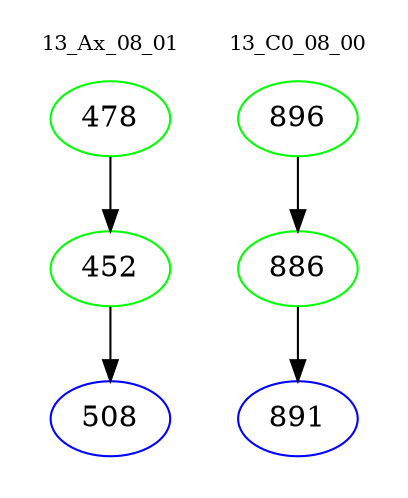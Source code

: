 digraph{
subgraph cluster_0 {
color = white
label = "13_Ax_08_01";
fontsize=10;
T0_478 [label="478", color="green"]
T0_478 -> T0_452 [color="black"]
T0_452 [label="452", color="green"]
T0_452 -> T0_508 [color="black"]
T0_508 [label="508", color="blue"]
}
subgraph cluster_1 {
color = white
label = "13_C0_08_00";
fontsize=10;
T1_896 [label="896", color="green"]
T1_896 -> T1_886 [color="black"]
T1_886 [label="886", color="green"]
T1_886 -> T1_891 [color="black"]
T1_891 [label="891", color="blue"]
}
}
